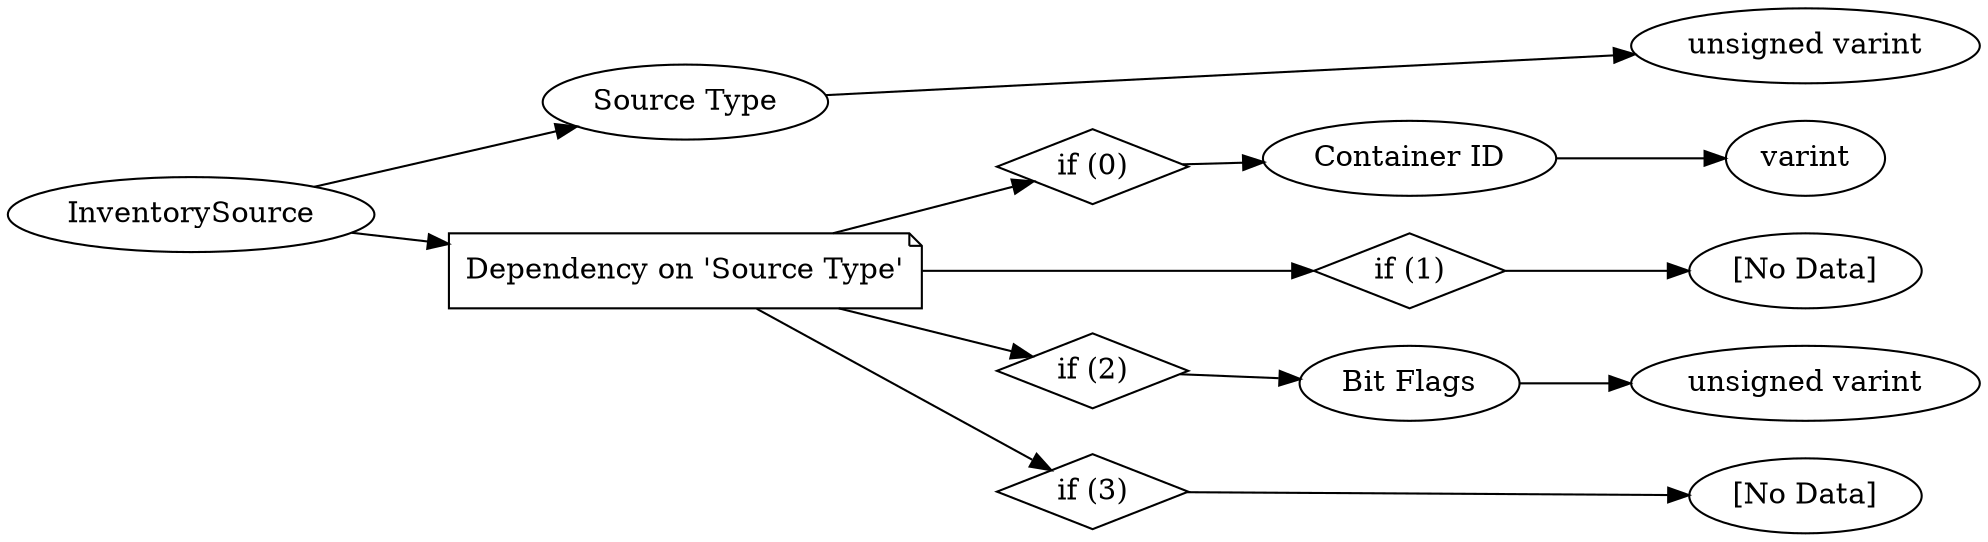 digraph "InventorySource" {
rankdir = LR
30
30 -> 31
31 -> 32
30 -> 33
33 -> 34
34 -> 35
35 -> 36
33 -> 37
37 -> 38
33 -> 39
39 -> 40
40 -> 41
33 -> 42
42 -> 43

30 [label="InventorySource",comment="name: \"InventorySource\", typeName: \"\", id: 30, branchId: 0, recurseId: -1, attributes: 0, notes: \"\""];
31 [label="Source Type",comment="name: \"Source Type\", typeName: \"\", id: 31, branchId: 0, recurseId: -1, attributes: 0, notes: \"\""];
32 [label="unsigned varint",comment="name: \"unsigned varint\", typeName: \"\", id: 32, branchId: 0, recurseId: -1, attributes: 512, notes: \"\""];
33 [label="Dependency on 'Source Type'",shape=note,comment="name: \"Dependency on 'Source Type'\", typeName: \"\", id: 33, branchId: 0, recurseId: -1, attributes: 2, notes: \"\""];
34 [label="if (0)",shape=diamond,comment="name: \"if (0)\", typeName: \"\", id: 34, branchId: 0, recurseId: -1, attributes: 4, notes: \"\""];
35 [label="Container ID",comment="name: \"Container ID\", typeName: \"\", id: 35, branchId: 0, recurseId: -1, attributes: 0, notes: \"\""];
36 [label="varint",comment="name: \"varint\", typeName: \"\", id: 36, branchId: 0, recurseId: -1, attributes: 512, notes: \"\""];
37 [label="if (1)",shape=diamond,comment="name: \"if (1)\", typeName: \"\", id: 37, branchId: 1, recurseId: -1, attributes: 4, notes: \"\""];
38 [label="[No Data]",comment="name: \"[No Data]\", typeName: \"\", id: 38, branchId: 0, recurseId: -1, attributes: 512, notes: \"\""];
39 [label="if (2)",shape=diamond,comment="name: \"if (2)\", typeName: \"\", id: 39, branchId: 2, recurseId: -1, attributes: 4, notes: \"\""];
40 [label="Bit Flags",comment="name: \"Bit Flags\", typeName: \"\", id: 40, branchId: 0, recurseId: -1, attributes: 0, notes: \"\""];
41 [label="unsigned varint",comment="name: \"unsigned varint\", typeName: \"\", id: 41, branchId: 0, recurseId: -1, attributes: 512, notes: \"\""];
42 [label="if (3)",shape=diamond,comment="name: \"if (3)\", typeName: \"\", id: 42, branchId: 3, recurseId: -1, attributes: 4, notes: \"\""];
43 [label="[No Data]",comment="name: \"[No Data]\", typeName: \"\", id: 43, branchId: 0, recurseId: -1, attributes: 512, notes: \"\""];
{ rank = max;32;36;38;41;43}

}
